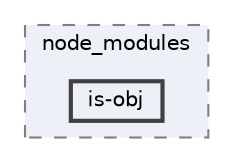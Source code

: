 digraph "pkiclassroomrescheduler/src/main/frontend/node_modules/is-obj"
{
 // LATEX_PDF_SIZE
  bgcolor="transparent";
  edge [fontname=Helvetica,fontsize=10,labelfontname=Helvetica,labelfontsize=10];
  node [fontname=Helvetica,fontsize=10,shape=box,height=0.2,width=0.4];
  compound=true
  subgraph clusterdir_72953eda66ccb3a2722c28e1c3e6c23b {
    graph [ bgcolor="#edf0f7", pencolor="grey50", label="node_modules", fontname=Helvetica,fontsize=10 style="filled,dashed", URL="dir_72953eda66ccb3a2722c28e1c3e6c23b.html",tooltip=""]
  dir_0200c1aef577f37d4b00f1781aa3e877 [label="is-obj", fillcolor="#edf0f7", color="grey25", style="filled,bold", URL="dir_0200c1aef577f37d4b00f1781aa3e877.html",tooltip=""];
  }
}
